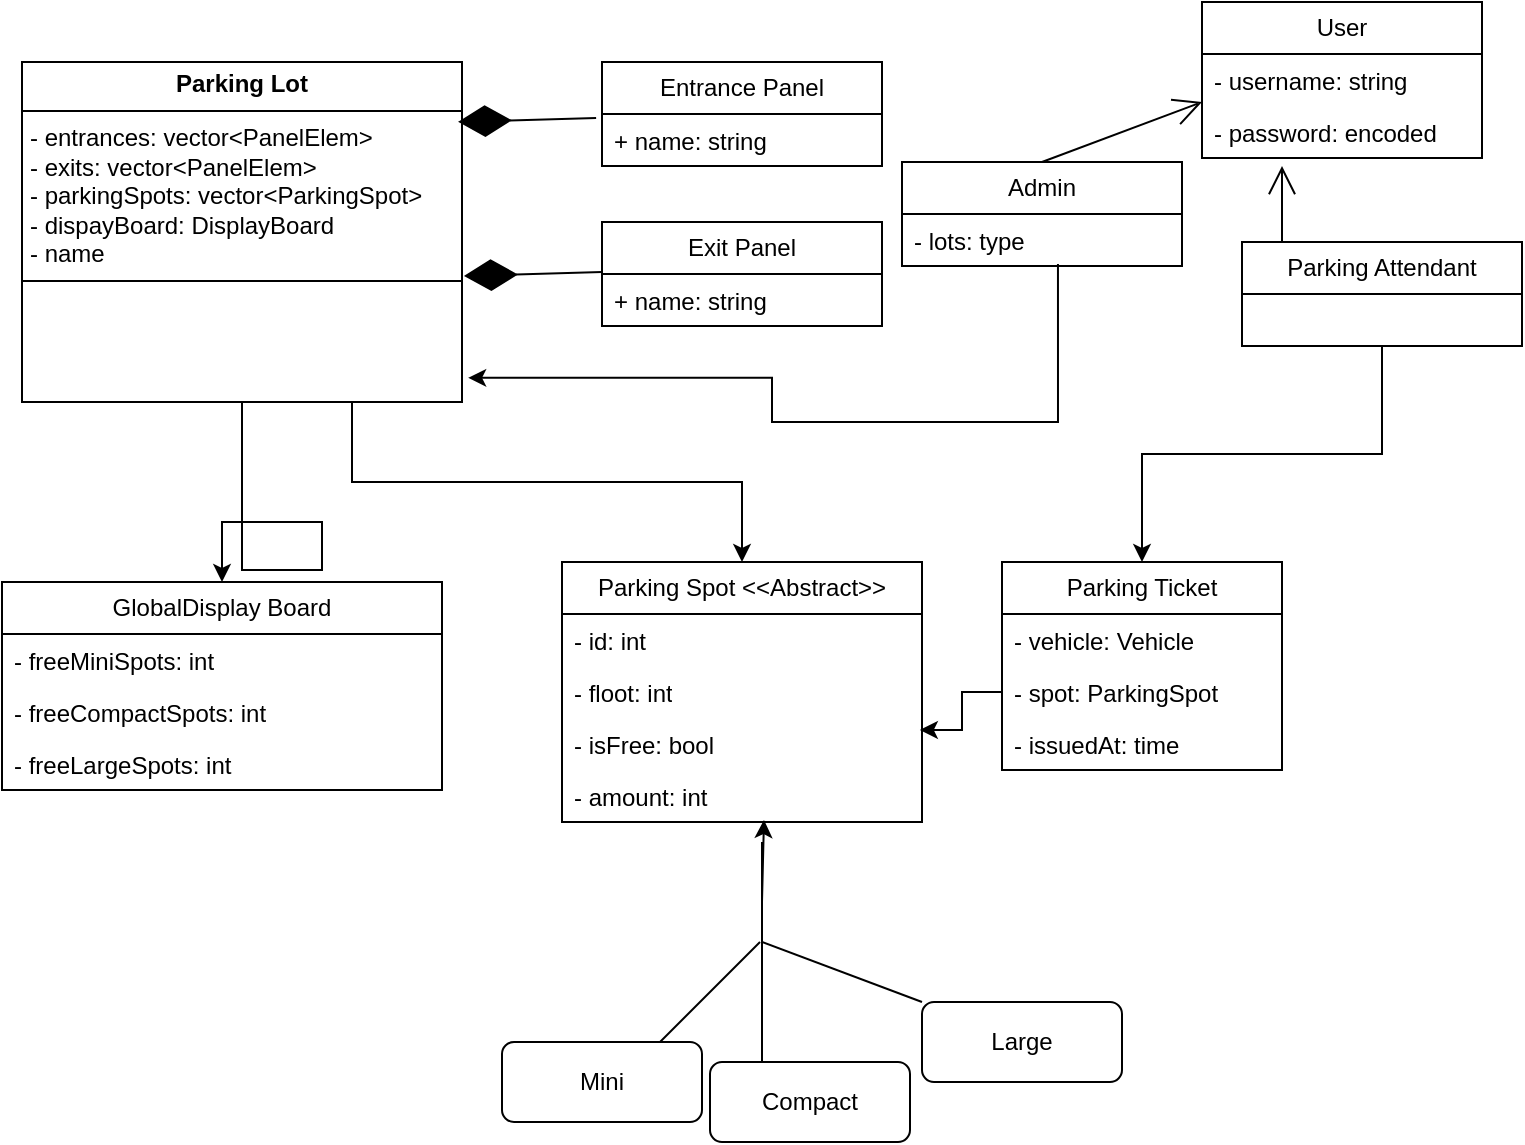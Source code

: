 <mxfile version="24.7.16">
  <diagram name="Page-1" id="C9iCKjkxkt6r9Ae3juG4">
    <mxGraphModel dx="984" dy="664" grid="1" gridSize="10" guides="1" tooltips="1" connect="1" arrows="1" fold="1" page="1" pageScale="1" pageWidth="827" pageHeight="1169" math="0" shadow="0">
      <root>
        <mxCell id="0" />
        <mxCell id="1" parent="0" />
        <mxCell id="GJvHNBnBH0h0xGNme2ht-49" style="edgeStyle=orthogonalEdgeStyle;rounded=0;orthogonalLoop=1;jettySize=auto;html=1;exitX=0.75;exitY=1;exitDx=0;exitDy=0;entryX=0.5;entryY=0;entryDx=0;entryDy=0;" edge="1" parent="1" source="GJvHNBnBH0h0xGNme2ht-1" target="GJvHNBnBH0h0xGNme2ht-10">
          <mxGeometry relative="1" as="geometry" />
        </mxCell>
        <mxCell id="GJvHNBnBH0h0xGNme2ht-1" value="&lt;p style=&quot;margin:0px;margin-top:4px;text-align:center;&quot;&gt;&lt;b&gt;Parking Lot&lt;/b&gt;&lt;/p&gt;&lt;hr size=&quot;1&quot; style=&quot;border-style:solid;&quot;&gt;&lt;p style=&quot;margin:0px;margin-left:4px;&quot;&gt;- entrances: vector&amp;lt;PanelElem&amp;gt;&lt;/p&gt;&lt;p style=&quot;margin:0px;margin-left:4px;&quot;&gt;- exits: vector&amp;lt;PanelElem&amp;gt;&lt;/p&gt;&lt;p style=&quot;margin:0px;margin-left:4px;&quot;&gt;- parkingSpots: vector&amp;lt;ParkingSpot&amp;gt;&lt;/p&gt;&lt;p style=&quot;margin:0px;margin-left:4px;&quot;&gt;- dispayBoard: DisplayBoard&lt;/p&gt;&lt;p style=&quot;margin:0px;margin-left:4px;&quot;&gt;- name&lt;/p&gt;&lt;hr size=&quot;1&quot; style=&quot;border-style:solid;&quot;&gt;&lt;p style=&quot;margin:0px;margin-left:4px;&quot;&gt;&lt;br&gt;&lt;/p&gt;" style="verticalAlign=top;align=left;overflow=fill;html=1;whiteSpace=wrap;" vertex="1" parent="1">
          <mxGeometry x="70" y="40" width="220" height="170" as="geometry" />
        </mxCell>
        <mxCell id="GJvHNBnBH0h0xGNme2ht-2" value="Entrance Panel" style="swimlane;fontStyle=0;childLayout=stackLayout;horizontal=1;startSize=26;fillColor=none;horizontalStack=0;resizeParent=1;resizeParentMax=0;resizeLast=0;collapsible=1;marginBottom=0;whiteSpace=wrap;html=1;" vertex="1" parent="1">
          <mxGeometry x="360" y="40" width="140" height="52" as="geometry" />
        </mxCell>
        <mxCell id="GJvHNBnBH0h0xGNme2ht-3" value="+ name: string" style="text;strokeColor=none;fillColor=none;align=left;verticalAlign=top;spacingLeft=4;spacingRight=4;overflow=hidden;rotatable=0;points=[[0,0.5],[1,0.5]];portConstraint=eastwest;whiteSpace=wrap;html=1;" vertex="1" parent="GJvHNBnBH0h0xGNme2ht-2">
          <mxGeometry y="26" width="140" height="26" as="geometry" />
        </mxCell>
        <mxCell id="GJvHNBnBH0h0xGNme2ht-6" value="Exit Panel" style="swimlane;fontStyle=0;childLayout=stackLayout;horizontal=1;startSize=26;fillColor=none;horizontalStack=0;resizeParent=1;resizeParentMax=0;resizeLast=0;collapsible=1;marginBottom=0;whiteSpace=wrap;html=1;" vertex="1" parent="1">
          <mxGeometry x="360" y="120" width="140" height="52" as="geometry" />
        </mxCell>
        <mxCell id="GJvHNBnBH0h0xGNme2ht-7" value="+ name: string" style="text;strokeColor=none;fillColor=none;align=left;verticalAlign=top;spacingLeft=4;spacingRight=4;overflow=hidden;rotatable=0;points=[[0,0.5],[1,0.5]];portConstraint=eastwest;whiteSpace=wrap;html=1;" vertex="1" parent="GJvHNBnBH0h0xGNme2ht-6">
          <mxGeometry y="26" width="140" height="26" as="geometry" />
        </mxCell>
        <mxCell id="GJvHNBnBH0h0xGNme2ht-8" value="" style="endArrow=diamondThin;endFill=1;endSize=24;html=1;rounded=0;exitX=-0.021;exitY=0.077;exitDx=0;exitDy=0;exitPerimeter=0;entryX=0.991;entryY=0.176;entryDx=0;entryDy=0;entryPerimeter=0;" edge="1" parent="1" source="GJvHNBnBH0h0xGNme2ht-3" target="GJvHNBnBH0h0xGNme2ht-1">
          <mxGeometry width="160" relative="1" as="geometry">
            <mxPoint x="330" y="340" as="sourcePoint" />
            <mxPoint x="300" y="160" as="targetPoint" />
          </mxGeometry>
        </mxCell>
        <mxCell id="GJvHNBnBH0h0xGNme2ht-9" value="" style="endArrow=diamondThin;endFill=1;endSize=24;html=1;rounded=0;exitX=-0.021;exitY=0.077;exitDx=0;exitDy=0;exitPerimeter=0;entryX=0.991;entryY=0.176;entryDx=0;entryDy=0;entryPerimeter=0;" edge="1" parent="1">
          <mxGeometry width="160" relative="1" as="geometry">
            <mxPoint x="360" y="145" as="sourcePoint" />
            <mxPoint x="291" y="147" as="targetPoint" />
          </mxGeometry>
        </mxCell>
        <mxCell id="GJvHNBnBH0h0xGNme2ht-42" value="" style="edgeStyle=orthogonalEdgeStyle;rounded=0;orthogonalLoop=1;jettySize=auto;html=1;exitX=0.5;exitY=1;exitDx=0;exitDy=0;entryX=0.5;entryY=0;entryDx=0;entryDy=0;" edge="1" parent="1" source="GJvHNBnBH0h0xGNme2ht-1" target="GJvHNBnBH0h0xGNme2ht-30">
          <mxGeometry relative="1" as="geometry">
            <Array as="points">
              <mxPoint x="180" y="294" />
              <mxPoint x="220" y="294" />
              <mxPoint x="220" y="270" />
              <mxPoint x="170" y="270" />
            </Array>
          </mxGeometry>
        </mxCell>
        <mxCell id="GJvHNBnBH0h0xGNme2ht-10" value="Parking Spot &amp;lt;&amp;lt;Abstract&amp;gt;&amp;gt;" style="swimlane;fontStyle=0;childLayout=stackLayout;horizontal=1;startSize=26;fillColor=none;horizontalStack=0;resizeParent=1;resizeParentMax=0;resizeLast=0;collapsible=1;marginBottom=0;whiteSpace=wrap;html=1;" vertex="1" parent="1">
          <mxGeometry x="340" y="290" width="180" height="130" as="geometry" />
        </mxCell>
        <mxCell id="GJvHNBnBH0h0xGNme2ht-11" value="- id: int" style="text;strokeColor=none;fillColor=none;align=left;verticalAlign=top;spacingLeft=4;spacingRight=4;overflow=hidden;rotatable=0;points=[[0,0.5],[1,0.5]];portConstraint=eastwest;whiteSpace=wrap;html=1;" vertex="1" parent="GJvHNBnBH0h0xGNme2ht-10">
          <mxGeometry y="26" width="180" height="26" as="geometry" />
        </mxCell>
        <mxCell id="GJvHNBnBH0h0xGNme2ht-12" value="- floot: int" style="text;strokeColor=none;fillColor=none;align=left;verticalAlign=top;spacingLeft=4;spacingRight=4;overflow=hidden;rotatable=0;points=[[0,0.5],[1,0.5]];portConstraint=eastwest;whiteSpace=wrap;html=1;" vertex="1" parent="GJvHNBnBH0h0xGNme2ht-10">
          <mxGeometry y="52" width="180" height="26" as="geometry" />
        </mxCell>
        <mxCell id="GJvHNBnBH0h0xGNme2ht-13" value="- isFree: bool" style="text;strokeColor=none;fillColor=none;align=left;verticalAlign=top;spacingLeft=4;spacingRight=4;overflow=hidden;rotatable=0;points=[[0,0.5],[1,0.5]];portConstraint=eastwest;whiteSpace=wrap;html=1;" vertex="1" parent="GJvHNBnBH0h0xGNme2ht-10">
          <mxGeometry y="78" width="180" height="26" as="geometry" />
        </mxCell>
        <mxCell id="GJvHNBnBH0h0xGNme2ht-14" value="- amount: int" style="text;strokeColor=none;fillColor=none;align=left;verticalAlign=top;spacingLeft=4;spacingRight=4;overflow=hidden;rotatable=0;points=[[0,0.5],[1,0.5]];portConstraint=eastwest;whiteSpace=wrap;html=1;" vertex="1" parent="GJvHNBnBH0h0xGNme2ht-10">
          <mxGeometry y="104" width="180" height="26" as="geometry" />
        </mxCell>
        <mxCell id="GJvHNBnBH0h0xGNme2ht-16" value="" style="endArrow=classic;html=1;rounded=0;entryX=0.561;entryY=0.962;entryDx=0;entryDy=0;entryPerimeter=0;" edge="1" parent="1" target="GJvHNBnBH0h0xGNme2ht-14">
          <mxGeometry width="50" height="50" relative="1" as="geometry">
            <mxPoint x="440" y="480" as="sourcePoint" />
            <mxPoint x="440" y="430" as="targetPoint" />
            <Array as="points">
              <mxPoint x="440" y="430" />
              <mxPoint x="440" y="460" />
            </Array>
          </mxGeometry>
        </mxCell>
        <mxCell id="GJvHNBnBH0h0xGNme2ht-24" value="" style="endArrow=none;html=1;rounded=0;" edge="1" parent="1">
          <mxGeometry width="50" height="50" relative="1" as="geometry">
            <mxPoint x="389" y="530" as="sourcePoint" />
            <mxPoint x="439" y="480" as="targetPoint" />
          </mxGeometry>
        </mxCell>
        <mxCell id="GJvHNBnBH0h0xGNme2ht-25" value="" style="endArrow=none;html=1;rounded=0;" edge="1" parent="1">
          <mxGeometry width="50" height="50" relative="1" as="geometry">
            <mxPoint x="440" y="540" as="sourcePoint" />
            <mxPoint x="440" y="480" as="targetPoint" />
          </mxGeometry>
        </mxCell>
        <mxCell id="GJvHNBnBH0h0xGNme2ht-26" value="" style="endArrow=none;html=1;rounded=0;entryX=0;entryY=0;entryDx=0;entryDy=0;" edge="1" parent="1" target="GJvHNBnBH0h0xGNme2ht-29">
          <mxGeometry width="50" height="50" relative="1" as="geometry">
            <mxPoint x="440" y="480" as="sourcePoint" />
            <mxPoint x="490" y="530" as="targetPoint" />
          </mxGeometry>
        </mxCell>
        <mxCell id="GJvHNBnBH0h0xGNme2ht-27" value="Mini" style="rounded=1;whiteSpace=wrap;html=1;" vertex="1" parent="1">
          <mxGeometry x="310" y="530" width="100" height="40" as="geometry" />
        </mxCell>
        <mxCell id="GJvHNBnBH0h0xGNme2ht-28" value="Compact" style="rounded=1;whiteSpace=wrap;html=1;" vertex="1" parent="1">
          <mxGeometry x="414" y="540" width="100" height="40" as="geometry" />
        </mxCell>
        <mxCell id="GJvHNBnBH0h0xGNme2ht-29" value="Large" style="rounded=1;whiteSpace=wrap;html=1;" vertex="1" parent="1">
          <mxGeometry x="520" y="510" width="100" height="40" as="geometry" />
        </mxCell>
        <mxCell id="GJvHNBnBH0h0xGNme2ht-30" value="GlobalDisplay Board" style="swimlane;fontStyle=0;childLayout=stackLayout;horizontal=1;startSize=26;fillColor=none;horizontalStack=0;resizeParent=1;resizeParentMax=0;resizeLast=0;collapsible=1;marginBottom=0;whiteSpace=wrap;html=1;" vertex="1" parent="1">
          <mxGeometry x="60" y="300" width="220" height="104" as="geometry" />
        </mxCell>
        <mxCell id="GJvHNBnBH0h0xGNme2ht-35" value="- freeMiniSpots: int" style="text;strokeColor=none;fillColor=none;align=left;verticalAlign=top;spacingLeft=4;spacingRight=4;overflow=hidden;rotatable=0;points=[[0,0.5],[1,0.5]];portConstraint=eastwest;whiteSpace=wrap;html=1;" vertex="1" parent="GJvHNBnBH0h0xGNme2ht-30">
          <mxGeometry y="26" width="220" height="26" as="geometry" />
        </mxCell>
        <mxCell id="GJvHNBnBH0h0xGNme2ht-36" value="- freeCompactSpots: int" style="text;strokeColor=none;fillColor=none;align=left;verticalAlign=top;spacingLeft=4;spacingRight=4;overflow=hidden;rotatable=0;points=[[0,0.5],[1,0.5]];portConstraint=eastwest;whiteSpace=wrap;html=1;" vertex="1" parent="GJvHNBnBH0h0xGNme2ht-30">
          <mxGeometry y="52" width="220" height="26" as="geometry" />
        </mxCell>
        <mxCell id="GJvHNBnBH0h0xGNme2ht-31" value="- freeLargeSpots: int" style="text;strokeColor=none;fillColor=none;align=left;verticalAlign=top;spacingLeft=4;spacingRight=4;overflow=hidden;rotatable=0;points=[[0,0.5],[1,0.5]];portConstraint=eastwest;whiteSpace=wrap;html=1;" vertex="1" parent="GJvHNBnBH0h0xGNme2ht-30">
          <mxGeometry y="78" width="220" height="26" as="geometry" />
        </mxCell>
        <mxCell id="GJvHNBnBH0h0xGNme2ht-37" value="Parking Ticket" style="swimlane;fontStyle=0;childLayout=stackLayout;horizontal=1;startSize=26;fillColor=none;horizontalStack=0;resizeParent=1;resizeParentMax=0;resizeLast=0;collapsible=1;marginBottom=0;whiteSpace=wrap;html=1;" vertex="1" parent="1">
          <mxGeometry x="560" y="290" width="140" height="104" as="geometry" />
        </mxCell>
        <mxCell id="GJvHNBnBH0h0xGNme2ht-38" value="- vehicle: Vehicle" style="text;strokeColor=none;fillColor=none;align=left;verticalAlign=top;spacingLeft=4;spacingRight=4;overflow=hidden;rotatable=0;points=[[0,0.5],[1,0.5]];portConstraint=eastwest;whiteSpace=wrap;html=1;" vertex="1" parent="GJvHNBnBH0h0xGNme2ht-37">
          <mxGeometry y="26" width="140" height="26" as="geometry" />
        </mxCell>
        <mxCell id="GJvHNBnBH0h0xGNme2ht-39" value="- spot: ParkingSpot" style="text;strokeColor=none;fillColor=none;align=left;verticalAlign=top;spacingLeft=4;spacingRight=4;overflow=hidden;rotatable=0;points=[[0,0.5],[1,0.5]];portConstraint=eastwest;whiteSpace=wrap;html=1;" vertex="1" parent="GJvHNBnBH0h0xGNme2ht-37">
          <mxGeometry y="52" width="140" height="26" as="geometry" />
        </mxCell>
        <mxCell id="GJvHNBnBH0h0xGNme2ht-40" value="- issuedAt: time" style="text;strokeColor=none;fillColor=none;align=left;verticalAlign=top;spacingLeft=4;spacingRight=4;overflow=hidden;rotatable=0;points=[[0,0.5],[1,0.5]];portConstraint=eastwest;whiteSpace=wrap;html=1;" vertex="1" parent="GJvHNBnBH0h0xGNme2ht-37">
          <mxGeometry y="78" width="140" height="26" as="geometry" />
        </mxCell>
        <mxCell id="GJvHNBnBH0h0xGNme2ht-48" style="edgeStyle=orthogonalEdgeStyle;rounded=0;orthogonalLoop=1;jettySize=auto;html=1;exitX=0;exitY=0.5;exitDx=0;exitDy=0;entryX=0.994;entryY=0.231;entryDx=0;entryDy=0;entryPerimeter=0;" edge="1" parent="1" source="GJvHNBnBH0h0xGNme2ht-39" target="GJvHNBnBH0h0xGNme2ht-13">
          <mxGeometry relative="1" as="geometry" />
        </mxCell>
        <mxCell id="GJvHNBnBH0h0xGNme2ht-50" value="Admin" style="swimlane;fontStyle=0;childLayout=stackLayout;horizontal=1;startSize=26;fillColor=none;horizontalStack=0;resizeParent=1;resizeParentMax=0;resizeLast=0;collapsible=1;marginBottom=0;whiteSpace=wrap;html=1;" vertex="1" parent="1">
          <mxGeometry x="510" y="90" width="140" height="52" as="geometry" />
        </mxCell>
        <mxCell id="GJvHNBnBH0h0xGNme2ht-53" value="- lots: type" style="text;strokeColor=none;fillColor=none;align=left;verticalAlign=top;spacingLeft=4;spacingRight=4;overflow=hidden;rotatable=0;points=[[0,0.5],[1,0.5]];portConstraint=eastwest;whiteSpace=wrap;html=1;" vertex="1" parent="GJvHNBnBH0h0xGNme2ht-50">
          <mxGeometry y="26" width="140" height="26" as="geometry" />
        </mxCell>
        <mxCell id="GJvHNBnBH0h0xGNme2ht-54" style="edgeStyle=orthogonalEdgeStyle;rounded=0;orthogonalLoop=1;jettySize=auto;html=1;exitX=0.557;exitY=0.962;exitDx=0;exitDy=0;entryX=1.014;entryY=0.929;entryDx=0;entryDy=0;entryPerimeter=0;exitPerimeter=0;" edge="1" parent="1" source="GJvHNBnBH0h0xGNme2ht-53" target="GJvHNBnBH0h0xGNme2ht-1">
          <mxGeometry relative="1" as="geometry">
            <Array as="points">
              <mxPoint x="588" y="220" />
              <mxPoint x="445" y="220" />
              <mxPoint x="445" y="198" />
            </Array>
          </mxGeometry>
        </mxCell>
        <mxCell id="GJvHNBnBH0h0xGNme2ht-55" value="User" style="swimlane;fontStyle=0;childLayout=stackLayout;horizontal=1;startSize=26;fillColor=none;horizontalStack=0;resizeParent=1;resizeParentMax=0;resizeLast=0;collapsible=1;marginBottom=0;whiteSpace=wrap;html=1;" vertex="1" parent="1">
          <mxGeometry x="660" y="10" width="140" height="78" as="geometry" />
        </mxCell>
        <mxCell id="GJvHNBnBH0h0xGNme2ht-56" value="- username: string" style="text;strokeColor=none;fillColor=none;align=left;verticalAlign=top;spacingLeft=4;spacingRight=4;overflow=hidden;rotatable=0;points=[[0,0.5],[1,0.5]];portConstraint=eastwest;whiteSpace=wrap;html=1;" vertex="1" parent="GJvHNBnBH0h0xGNme2ht-55">
          <mxGeometry y="26" width="140" height="26" as="geometry" />
        </mxCell>
        <mxCell id="GJvHNBnBH0h0xGNme2ht-57" value="- password: encoded" style="text;strokeColor=none;fillColor=none;align=left;verticalAlign=top;spacingLeft=4;spacingRight=4;overflow=hidden;rotatable=0;points=[[0,0.5],[1,0.5]];portConstraint=eastwest;whiteSpace=wrap;html=1;" vertex="1" parent="GJvHNBnBH0h0xGNme2ht-55">
          <mxGeometry y="52" width="140" height="26" as="geometry" />
        </mxCell>
        <mxCell id="GJvHNBnBH0h0xGNme2ht-59" value="" style="endArrow=open;endFill=1;endSize=12;html=1;rounded=0;exitX=0.5;exitY=0;exitDx=0;exitDy=0;" edge="1" parent="1" source="GJvHNBnBH0h0xGNme2ht-50">
          <mxGeometry width="160" relative="1" as="geometry">
            <mxPoint x="500" y="60" as="sourcePoint" />
            <mxPoint x="660" y="60" as="targetPoint" />
          </mxGeometry>
        </mxCell>
        <mxCell id="GJvHNBnBH0h0xGNme2ht-63" style="edgeStyle=orthogonalEdgeStyle;rounded=0;orthogonalLoop=1;jettySize=auto;html=1;exitX=0.5;exitY=1;exitDx=0;exitDy=0;entryX=0.5;entryY=0;entryDx=0;entryDy=0;" edge="1" parent="1" source="GJvHNBnBH0h0xGNme2ht-60" target="GJvHNBnBH0h0xGNme2ht-37">
          <mxGeometry relative="1" as="geometry" />
        </mxCell>
        <mxCell id="GJvHNBnBH0h0xGNme2ht-60" value="Parking Attendant" style="swimlane;fontStyle=0;childLayout=stackLayout;horizontal=1;startSize=26;fillColor=none;horizontalStack=0;resizeParent=1;resizeParentMax=0;resizeLast=0;collapsible=1;marginBottom=0;whiteSpace=wrap;html=1;" vertex="1" parent="1">
          <mxGeometry x="680" y="130" width="140" height="52" as="geometry" />
        </mxCell>
        <mxCell id="GJvHNBnBH0h0xGNme2ht-62" value="" style="endArrow=open;endFill=1;endSize=12;html=1;rounded=0;" edge="1" parent="1">
          <mxGeometry width="160" relative="1" as="geometry">
            <mxPoint x="700" y="130" as="sourcePoint" />
            <mxPoint x="700" y="92" as="targetPoint" />
          </mxGeometry>
        </mxCell>
      </root>
    </mxGraphModel>
  </diagram>
</mxfile>

